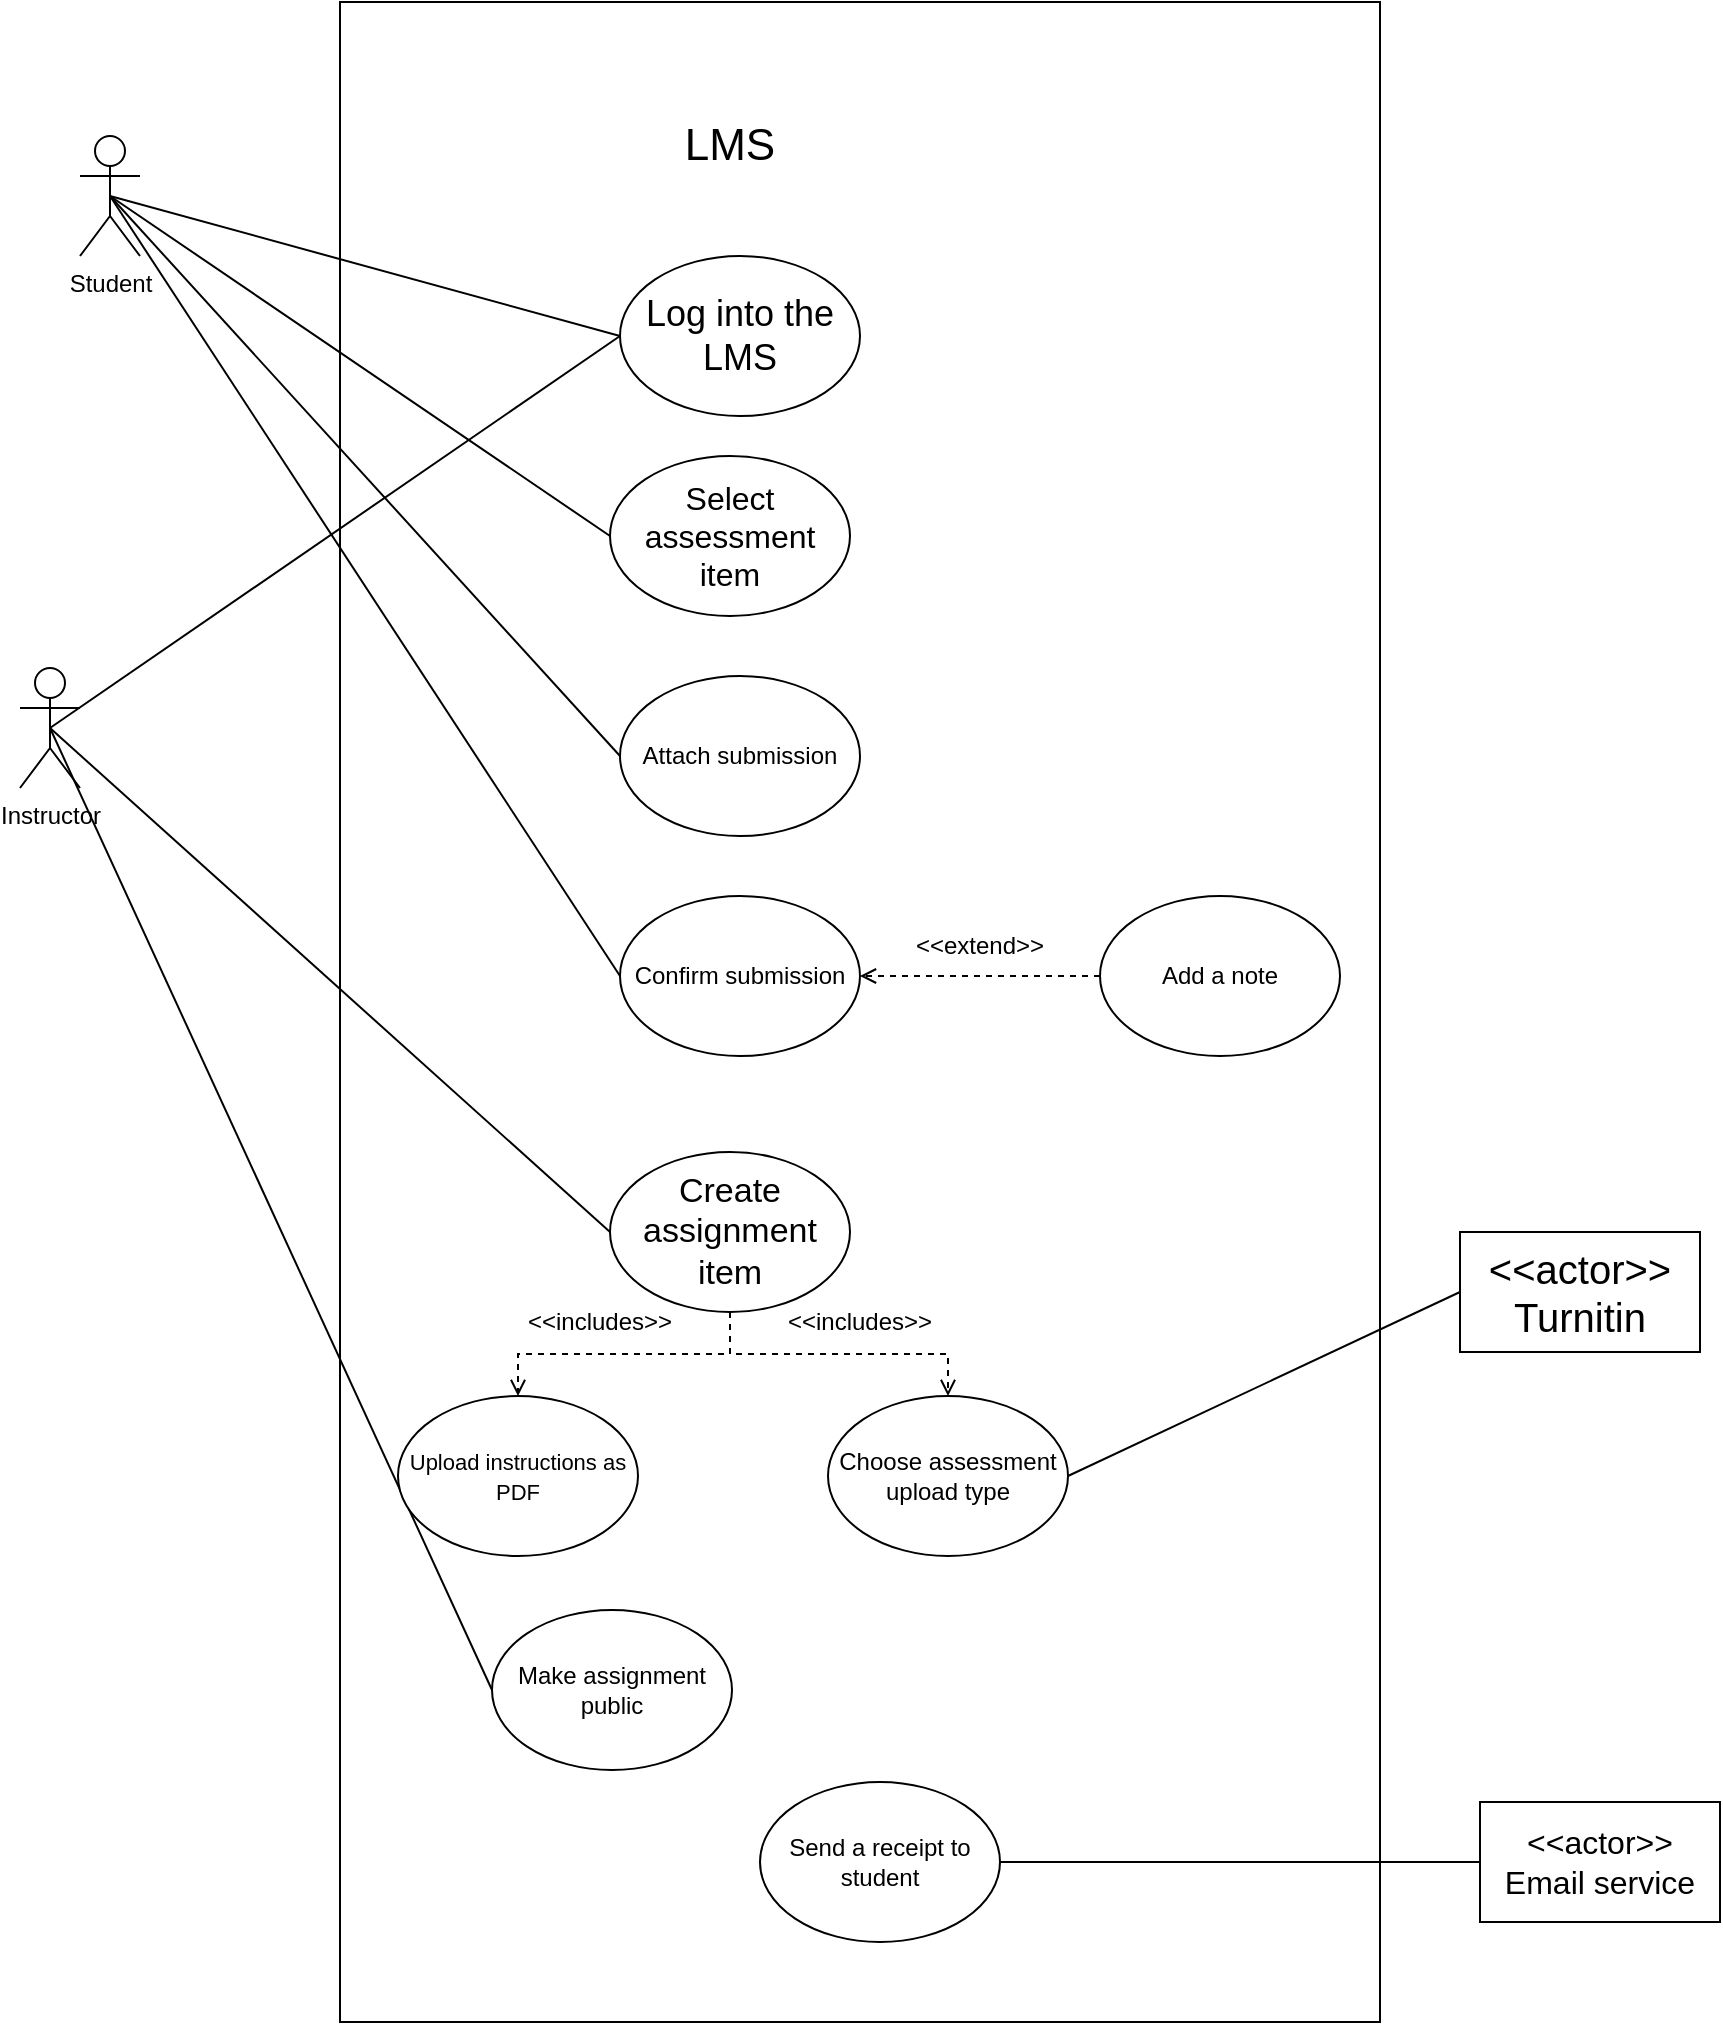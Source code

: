 <mxfile version="26.1.0">
  <diagram name="Page-1" id="c4acf3e9-155e-7222-9cf6-157b1a14988f">
    <mxGraphModel dx="1357" dy="898" grid="1" gridSize="10" guides="1" tooltips="1" connect="1" arrows="1" fold="1" page="1" pageScale="1" pageWidth="850" pageHeight="1100" background="none" math="0" shadow="0">
      <root>
        <mxCell id="0" />
        <mxCell id="1" parent="0" />
        <mxCell id="O3SPldgWUN4qXCOJDomB-1" value="" style="rounded=0;whiteSpace=wrap;html=1;" vertex="1" parent="1">
          <mxGeometry x="250" y="33" width="520" height="1010" as="geometry" />
        </mxCell>
        <mxCell id="O3SPldgWUN4qXCOJDomB-3" value="&lt;font style=&quot;font-size: 22px;&quot;&gt;LMS&lt;/font&gt;" style="text;html=1;align=center;verticalAlign=middle;whiteSpace=wrap;rounded=0;" vertex="1" parent="1">
          <mxGeometry x="415" y="90" width="60" height="30" as="geometry" />
        </mxCell>
        <mxCell id="O3SPldgWUN4qXCOJDomB-26" style="rounded=0;orthogonalLoop=1;jettySize=auto;html=1;exitX=0.5;exitY=0.5;exitDx=0;exitDy=0;exitPerimeter=0;entryX=0;entryY=0.5;entryDx=0;entryDy=0;endArrow=none;startFill=0;strokeColor=default;" edge="1" parent="1" source="O3SPldgWUN4qXCOJDomB-5" target="O3SPldgWUN4qXCOJDomB-11">
          <mxGeometry relative="1" as="geometry" />
        </mxCell>
        <mxCell id="O3SPldgWUN4qXCOJDomB-30" style="rounded=0;orthogonalLoop=1;jettySize=auto;html=1;exitX=0.5;exitY=0.5;exitDx=0;exitDy=0;exitPerimeter=0;entryX=0;entryY=0.5;entryDx=0;entryDy=0;endArrow=none;startFill=0;" edge="1" parent="1" source="O3SPldgWUN4qXCOJDomB-5" target="O3SPldgWUN4qXCOJDomB-27">
          <mxGeometry relative="1" as="geometry" />
        </mxCell>
        <mxCell id="O3SPldgWUN4qXCOJDomB-5" value="&lt;div&gt;Instructor&lt;/div&gt;" style="shape=umlActor;verticalLabelPosition=bottom;verticalAlign=top;html=1;outlineConnect=0;" vertex="1" parent="1">
          <mxGeometry x="90" y="366" width="30" height="60" as="geometry" />
        </mxCell>
        <mxCell id="O3SPldgWUN4qXCOJDomB-31" style="rounded=0;orthogonalLoop=1;jettySize=auto;html=1;exitX=0.5;exitY=0.5;exitDx=0;exitDy=0;exitPerimeter=0;entryX=0;entryY=0.5;entryDx=0;entryDy=0;endArrow=none;startFill=0;" edge="1" parent="1" source="O3SPldgWUN4qXCOJDomB-6" target="O3SPldgWUN4qXCOJDomB-8">
          <mxGeometry relative="1" as="geometry" />
        </mxCell>
        <mxCell id="O3SPldgWUN4qXCOJDomB-34" style="rounded=0;orthogonalLoop=1;jettySize=auto;html=1;exitX=0.5;exitY=0.5;exitDx=0;exitDy=0;exitPerimeter=0;entryX=0;entryY=0.5;entryDx=0;entryDy=0;endArrow=none;startFill=0;" edge="1" parent="1" source="O3SPldgWUN4qXCOJDomB-6" target="O3SPldgWUN4qXCOJDomB-32">
          <mxGeometry relative="1" as="geometry" />
        </mxCell>
        <mxCell id="O3SPldgWUN4qXCOJDomB-36" style="rounded=0;orthogonalLoop=1;jettySize=auto;html=1;exitX=0.5;exitY=0.5;exitDx=0;exitDy=0;exitPerimeter=0;entryX=0;entryY=0.5;entryDx=0;entryDy=0;endArrow=none;startFill=0;" edge="1" parent="1" source="O3SPldgWUN4qXCOJDomB-6" target="O3SPldgWUN4qXCOJDomB-35">
          <mxGeometry relative="1" as="geometry" />
        </mxCell>
        <mxCell id="O3SPldgWUN4qXCOJDomB-43" style="rounded=0;orthogonalLoop=1;jettySize=auto;html=1;exitX=0.5;exitY=0.5;exitDx=0;exitDy=0;exitPerimeter=0;entryX=0;entryY=0.5;entryDx=0;entryDy=0;endArrow=none;startFill=0;" edge="1" parent="1" source="O3SPldgWUN4qXCOJDomB-6" target="O3SPldgWUN4qXCOJDomB-37">
          <mxGeometry relative="1" as="geometry" />
        </mxCell>
        <mxCell id="O3SPldgWUN4qXCOJDomB-6" value="&lt;div&gt;Student&lt;/div&gt;" style="shape=umlActor;verticalLabelPosition=bottom;verticalAlign=top;html=1;outlineConnect=0;" vertex="1" parent="1">
          <mxGeometry x="120" y="100" width="30" height="60" as="geometry" />
        </mxCell>
        <mxCell id="O3SPldgWUN4qXCOJDomB-8" value="&lt;font style=&quot;font-size: 18px;&quot;&gt;Log into the LMS&lt;/font&gt;" style="ellipse;whiteSpace=wrap;html=1;" vertex="1" parent="1">
          <mxGeometry x="390" y="160" width="120" height="80" as="geometry" />
        </mxCell>
        <mxCell id="O3SPldgWUN4qXCOJDomB-10" value="" style="endArrow=none;html=1;rounded=0;exitX=0.5;exitY=0.5;exitDx=0;exitDy=0;exitPerimeter=0;entryX=0;entryY=0.5;entryDx=0;entryDy=0;" edge="1" parent="1" source="O3SPldgWUN4qXCOJDomB-5" target="O3SPldgWUN4qXCOJDomB-8">
          <mxGeometry width="50" height="50" relative="1" as="geometry">
            <mxPoint x="160" y="300" as="sourcePoint" />
            <mxPoint x="210" y="250" as="targetPoint" />
          </mxGeometry>
        </mxCell>
        <mxCell id="O3SPldgWUN4qXCOJDomB-18" style="edgeStyle=orthogonalEdgeStyle;rounded=0;orthogonalLoop=1;jettySize=auto;html=1;exitX=0.5;exitY=1;exitDx=0;exitDy=0;entryX=0.5;entryY=0;entryDx=0;entryDy=0;dashed=1;endArrow=open;endFill=0;" edge="1" parent="1" source="O3SPldgWUN4qXCOJDomB-11" target="O3SPldgWUN4qXCOJDomB-13">
          <mxGeometry relative="1" as="geometry" />
        </mxCell>
        <mxCell id="O3SPldgWUN4qXCOJDomB-19" style="edgeStyle=orthogonalEdgeStyle;rounded=0;orthogonalLoop=1;jettySize=auto;html=1;exitX=0.5;exitY=1;exitDx=0;exitDy=0;entryX=0.5;entryY=0;entryDx=0;entryDy=0;dashed=1;endArrow=open;endFill=0;" edge="1" parent="1" source="O3SPldgWUN4qXCOJDomB-11" target="O3SPldgWUN4qXCOJDomB-14">
          <mxGeometry relative="1" as="geometry" />
        </mxCell>
        <mxCell id="O3SPldgWUN4qXCOJDomB-11" value="&lt;font style=&quot;font-size: 17px;&quot;&gt;Create assignment item&lt;/font&gt;" style="ellipse;whiteSpace=wrap;html=1;" vertex="1" parent="1">
          <mxGeometry x="385" y="608" width="120" height="80" as="geometry" />
        </mxCell>
        <mxCell id="O3SPldgWUN4qXCOJDomB-13" value="&lt;font style=&quot;font-size: 11px;&quot;&gt;Upload instructions as PDF&lt;/font&gt;" style="ellipse;whiteSpace=wrap;html=1;" vertex="1" parent="1">
          <mxGeometry x="279" y="730" width="120" height="80" as="geometry" />
        </mxCell>
        <mxCell id="O3SPldgWUN4qXCOJDomB-41" style="rounded=0;orthogonalLoop=1;jettySize=auto;html=1;exitX=1;exitY=0.5;exitDx=0;exitDy=0;entryX=0;entryY=0.5;entryDx=0;entryDy=0;endArrow=none;startFill=0;" edge="1" parent="1" source="O3SPldgWUN4qXCOJDomB-14" target="O3SPldgWUN4qXCOJDomB-39">
          <mxGeometry relative="1" as="geometry" />
        </mxCell>
        <mxCell id="O3SPldgWUN4qXCOJDomB-14" value="Choose assessment upload type" style="ellipse;whiteSpace=wrap;html=1;" vertex="1" parent="1">
          <mxGeometry x="494" y="730" width="120" height="80" as="geometry" />
        </mxCell>
        <mxCell id="O3SPldgWUN4qXCOJDomB-20" value="&amp;lt;&amp;lt;includes&amp;gt;&amp;gt;" style="text;html=1;align=center;verticalAlign=middle;whiteSpace=wrap;rounded=0;" vertex="1" parent="1">
          <mxGeometry x="480" y="678" width="60" height="30" as="geometry" />
        </mxCell>
        <mxCell id="O3SPldgWUN4qXCOJDomB-21" value="&amp;lt;&amp;lt;includes&amp;gt;&amp;gt;" style="text;html=1;align=center;verticalAlign=middle;whiteSpace=wrap;rounded=0;" vertex="1" parent="1">
          <mxGeometry x="350" y="678" width="60" height="30" as="geometry" />
        </mxCell>
        <mxCell id="O3SPldgWUN4qXCOJDomB-27" value="Make assignment public" style="ellipse;whiteSpace=wrap;html=1;" vertex="1" parent="1">
          <mxGeometry x="326" y="837" width="120" height="80" as="geometry" />
        </mxCell>
        <mxCell id="O3SPldgWUN4qXCOJDomB-32" value="&lt;font style=&quot;font-size: 16px;&quot;&gt;Select assessment item&lt;/font&gt;" style="ellipse;whiteSpace=wrap;html=1;" vertex="1" parent="1">
          <mxGeometry x="385" y="260" width="120" height="80" as="geometry" />
        </mxCell>
        <mxCell id="O3SPldgWUN4qXCOJDomB-35" value="Attach submission" style="ellipse;whiteSpace=wrap;html=1;" vertex="1" parent="1">
          <mxGeometry x="390" y="370" width="120" height="80" as="geometry" />
        </mxCell>
        <mxCell id="O3SPldgWUN4qXCOJDomB-37" value="Confirm submission" style="ellipse;whiteSpace=wrap;html=1;" vertex="1" parent="1">
          <mxGeometry x="390" y="480" width="120" height="80" as="geometry" />
        </mxCell>
        <mxCell id="O3SPldgWUN4qXCOJDomB-39" value="&lt;div&gt;&lt;font style=&quot;font-size: 20px;&quot;&gt;&amp;lt;&amp;lt;actor&amp;gt;&amp;gt;&lt;/font&gt;&lt;/div&gt;&lt;div&gt;&lt;font style=&quot;font-size: 20px;&quot;&gt;Turnitin&lt;/font&gt;&lt;/div&gt;" style="rounded=0;whiteSpace=wrap;html=1;" vertex="1" parent="1">
          <mxGeometry x="810" y="648" width="120" height="60" as="geometry" />
        </mxCell>
        <mxCell id="O3SPldgWUN4qXCOJDomB-45" style="rounded=0;orthogonalLoop=1;jettySize=auto;html=1;entryX=1;entryY=0.5;entryDx=0;entryDy=0;endArrow=open;endFill=0;dashed=1;" edge="1" parent="1" source="O3SPldgWUN4qXCOJDomB-44" target="O3SPldgWUN4qXCOJDomB-37">
          <mxGeometry relative="1" as="geometry" />
        </mxCell>
        <mxCell id="O3SPldgWUN4qXCOJDomB-44" value="Add a note" style="ellipse;whiteSpace=wrap;html=1;" vertex="1" parent="1">
          <mxGeometry x="630" y="480" width="120" height="80" as="geometry" />
        </mxCell>
        <mxCell id="O3SPldgWUN4qXCOJDomB-48" style="rounded=0;orthogonalLoop=1;jettySize=auto;html=1;exitX=1;exitY=0.5;exitDx=0;exitDy=0;endArrow=none;startFill=0;" edge="1" parent="1" source="O3SPldgWUN4qXCOJDomB-46" target="O3SPldgWUN4qXCOJDomB-47">
          <mxGeometry relative="1" as="geometry" />
        </mxCell>
        <mxCell id="O3SPldgWUN4qXCOJDomB-46" value="Send a receipt to student" style="ellipse;whiteSpace=wrap;html=1;" vertex="1" parent="1">
          <mxGeometry x="460" y="923" width="120" height="80" as="geometry" />
        </mxCell>
        <mxCell id="O3SPldgWUN4qXCOJDomB-47" value="&lt;font style=&quot;font-size: 16px;&quot;&gt;&amp;lt;&amp;lt;actor&amp;gt;&amp;gt;&lt;/font&gt;&lt;div&gt;&lt;font style=&quot;font-size: 16px;&quot;&gt;Email service&lt;/font&gt;&lt;/div&gt;" style="rounded=0;whiteSpace=wrap;html=1;" vertex="1" parent="1">
          <mxGeometry x="820" y="933" width="120" height="60" as="geometry" />
        </mxCell>
        <mxCell id="O3SPldgWUN4qXCOJDomB-49" value="&amp;lt;&amp;lt;extend&amp;gt;&amp;gt;" style="text;html=1;align=center;verticalAlign=middle;whiteSpace=wrap;rounded=0;" vertex="1" parent="1">
          <mxGeometry x="540" y="490" width="60" height="30" as="geometry" />
        </mxCell>
      </root>
    </mxGraphModel>
  </diagram>
</mxfile>
